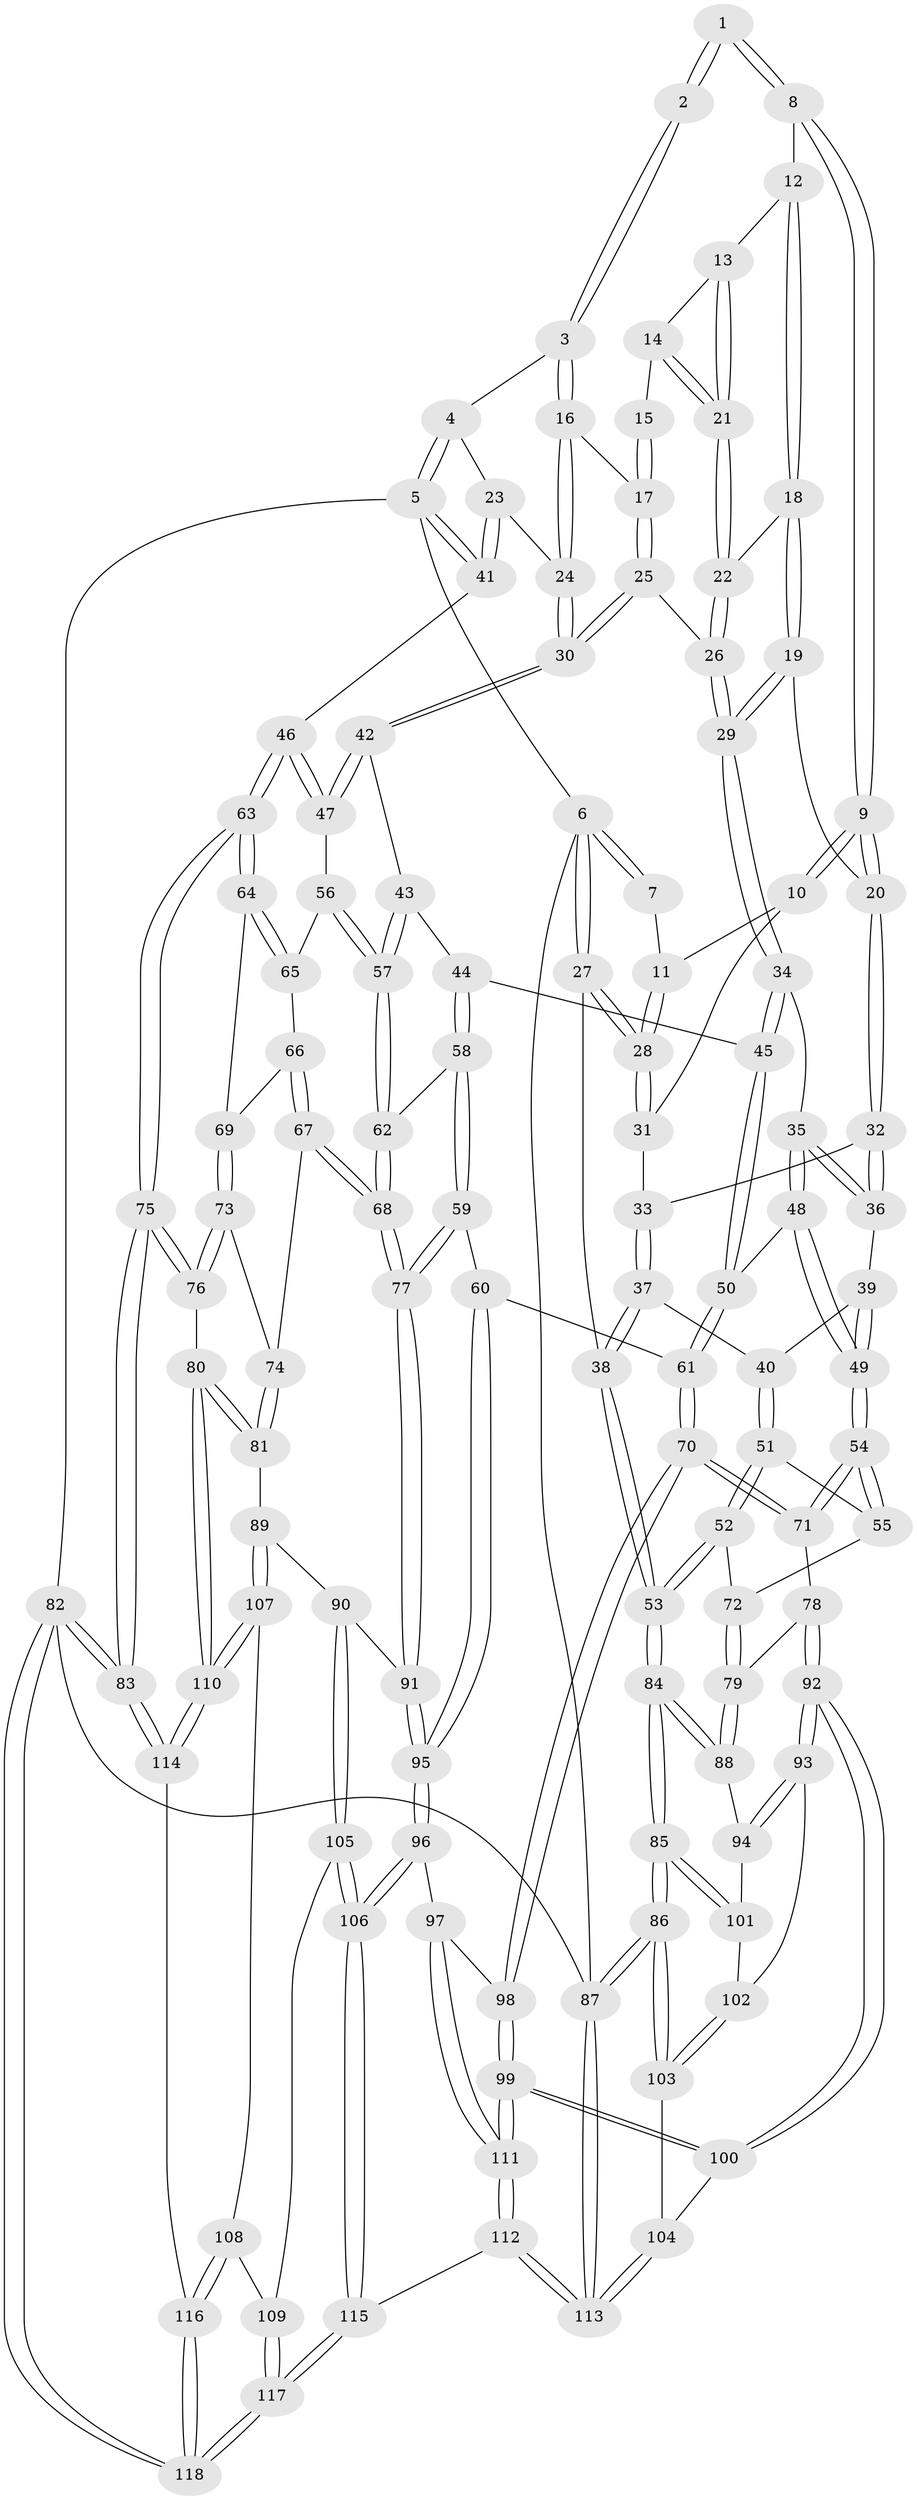 // coarse degree distribution, {4: 0.5138888888888888, 5: 0.3194444444444444, 6: 0.05555555555555555, 3: 0.09722222222222222, 2: 0.013888888888888888}
// Generated by graph-tools (version 1.1) at 2025/52/02/27/25 19:52:43]
// undirected, 118 vertices, 292 edges
graph export_dot {
graph [start="1"]
  node [color=gray90,style=filled];
  1 [pos="+0.3195775492248969+0"];
  2 [pos="+0.5979814489343747+0"];
  3 [pos="+0.6914592583630761+0"];
  4 [pos="+0.7283516189533856+0"];
  5 [pos="+1+0"];
  6 [pos="+0+0"];
  7 [pos="+0.2601158966822347+0"];
  8 [pos="+0.34416564654493376+0.020232849542922114"];
  9 [pos="+0.2641110862584072+0.15425295184860366"];
  10 [pos="+0.1822476956101419+0.0860558862817905"];
  11 [pos="+0.16975365056700054+0.051453112197427736"];
  12 [pos="+0.36533291915743604+0.043640131319711624"];
  13 [pos="+0.3738590373120303+0.044725077495013144"];
  14 [pos="+0.4918333266780087+0.054315449096601146"];
  15 [pos="+0.562109723917509+0"];
  16 [pos="+0.6864802250005044+0.0030341579308873"];
  17 [pos="+0.5610884383165412+0.11590839501038058"];
  18 [pos="+0.3958091635537573+0.09780525149665636"];
  19 [pos="+0.38022742726140746+0.19866880610610363"];
  20 [pos="+0.2829166591571529+0.20918601264505404"];
  21 [pos="+0.4846546180903113+0.08357359316127892"];
  22 [pos="+0.48427025788663913+0.08548802673377821"];
  23 [pos="+0.8826741671864273+0.21246096036718795"];
  24 [pos="+0.6949452193963663+0.22375553926224187"];
  25 [pos="+0.5268092181590627+0.23299290898660707"];
  26 [pos="+0.5246618550380684+0.23323536045368942"];
  27 [pos="+0+0.08721754704144528"];
  28 [pos="+0+0.08893399108769266"];
  29 [pos="+0.5068889286421643+0.24342910627149475"];
  30 [pos="+0.6773824303963131+0.2398354547090072"];
  31 [pos="+0.11856180007132769+0.15824606724141102"];
  32 [pos="+0.2727971355580328+0.22636294768391996"];
  33 [pos="+0.1448641203618696+0.25131705703984103"];
  34 [pos="+0.4849747050797897+0.3030358855209235"];
  35 [pos="+0.3799522848955756+0.36944250384292604"];
  36 [pos="+0.2863140533805156+0.3277004790475627"];
  37 [pos="+0.07835721700907171+0.30982418881712936"];
  38 [pos="+0+0.3655201016875016"];
  39 [pos="+0.27189329536378104+0.3461936058963737"];
  40 [pos="+0.18823103455808388+0.3817590972631577"];
  41 [pos="+1+0.2868002581065883"];
  42 [pos="+0.6922935959883121+0.3609825879729027"];
  43 [pos="+0.6876589320499944+0.3660324594808787"];
  44 [pos="+0.5652071529882855+0.46615142293656814"];
  45 [pos="+0.5305644727609811+0.4529843615895307"];
  46 [pos="+1+0.353248154824428"];
  47 [pos="+0.7834933532137176+0.4355769273853191"];
  48 [pos="+0.3865814475000625+0.5030702820077079"];
  49 [pos="+0.2911580476980213+0.5529901847323828"];
  50 [pos="+0.41420032341240837+0.5064976385683186"];
  51 [pos="+0.17842028151488884+0.49239380856493226"];
  52 [pos="+0+0.4690857882723028"];
  53 [pos="+0+0.4423404623963018"];
  54 [pos="+0.2806163370064323+0.5632492042315684"];
  55 [pos="+0.2277602015738792+0.534353339043141"];
  56 [pos="+0.7705832442590763+0.49385143620661537"];
  57 [pos="+0.6731522882330304+0.5469498236920568"];
  58 [pos="+0.6090633654924424+0.5597424251724071"];
  59 [pos="+0.5945090356429433+0.5818693234625925"];
  60 [pos="+0.547219230949614+0.6478670429634299"];
  61 [pos="+0.49141979653440415+0.615756629364193"];
  62 [pos="+0.6577051015904799+0.5604065331885459"];
  63 [pos="+1+0.3910049635994519"];
  64 [pos="+1+0.49287204021785413"];
  65 [pos="+0.7928571379271564+0.534593035160352"];
  66 [pos="+0.7947834829529292+0.5415143133114535"];
  67 [pos="+0.7833205343695246+0.6308925552719562"];
  68 [pos="+0.7558053334432369+0.662460932040325"];
  69 [pos="+0.9169631160307576+0.5814812460955354"];
  70 [pos="+0.312479881391233+0.6792080760541261"];
  71 [pos="+0.27949076653876537+0.623789963403812"];
  72 [pos="+0.08095393017963584+0.6073455836547552"];
  73 [pos="+0.9107035279160766+0.592536582206204"];
  74 [pos="+0.8785977514524389+0.6143702466536878"];
  75 [pos="+1+0.8326803359273618"];
  76 [pos="+0.9697686543048145+0.8087952194081478"];
  77 [pos="+0.7493307383193971+0.7455785240590979"];
  78 [pos="+0.16620405041923916+0.6736977572793684"];
  79 [pos="+0.11369901391689893+0.6669007553316689"];
  80 [pos="+0.9149812683722296+0.8154738481850364"];
  81 [pos="+0.8631220619724795+0.7941431531022761"];
  82 [pos="+1+1"];
  83 [pos="+1+0.8606934766177434"];
  84 [pos="+0+0.6105540390622215"];
  85 [pos="+0+0.7259028503608411"];
  86 [pos="+0+1"];
  87 [pos="+0+1"];
  88 [pos="+0.07998145081942823+0.6988505632916611"];
  89 [pos="+0.8090432837632673+0.7819325006635461"];
  90 [pos="+0.7611325925109523+0.7567695742978953"];
  91 [pos="+0.7493246431658216+0.7457004985648704"];
  92 [pos="+0.15408770362899307+0.8186837040587516"];
  93 [pos="+0.09820994065356187+0.7839082693740982"];
  94 [pos="+0.07328023487201336+0.7366821324766564"];
  95 [pos="+0.5546136715970545+0.7615950419155052"];
  96 [pos="+0.5152336368339732+0.810024422941839"];
  97 [pos="+0.500361343496507+0.8131927130442904"];
  98 [pos="+0.33644513437030493+0.7560815941127439"];
  99 [pos="+0.23779210586692195+0.8621715363911855"];
  100 [pos="+0.17165044237531088+0.8460478247611732"];
  101 [pos="+0.01446487682678352+0.7524158687643693"];
  102 [pos="+0.04576472275056408+0.804915224582055"];
  103 [pos="+0+1"];
  104 [pos="+0.10307395395196232+0.891909399274712"];
  105 [pos="+0.6780091276815216+0.9186989291641695"];
  106 [pos="+0.583637082074992+0.9057908623778699"];
  107 [pos="+0.7592543976453774+0.9134584602369319"];
  108 [pos="+0.7187832082186234+0.9358654814767654"];
  109 [pos="+0.6960445300583789+0.9340212085335057"];
  110 [pos="+0.8496591699353977+0.9740214665898941"];
  111 [pos="+0.3168500748163282+1"];
  112 [pos="+0.31188251829285324+1"];
  113 [pos="+0.2892751090080825+1"];
  114 [pos="+0.8467408255827322+1"];
  115 [pos="+0.5672488473101586+1"];
  116 [pos="+0.8345227008431447+1"];
  117 [pos="+0.6569870480553545+1"];
  118 [pos="+0.8427112632229748+1"];
  1 -- 2;
  1 -- 2;
  1 -- 8;
  1 -- 8;
  2 -- 3;
  2 -- 3;
  3 -- 4;
  3 -- 16;
  3 -- 16;
  4 -- 5;
  4 -- 5;
  4 -- 23;
  5 -- 6;
  5 -- 41;
  5 -- 41;
  5 -- 82;
  6 -- 7;
  6 -- 7;
  6 -- 27;
  6 -- 27;
  6 -- 87;
  7 -- 11;
  8 -- 9;
  8 -- 9;
  8 -- 12;
  9 -- 10;
  9 -- 10;
  9 -- 20;
  9 -- 20;
  10 -- 11;
  10 -- 31;
  11 -- 28;
  11 -- 28;
  12 -- 13;
  12 -- 18;
  12 -- 18;
  13 -- 14;
  13 -- 21;
  13 -- 21;
  14 -- 15;
  14 -- 21;
  14 -- 21;
  15 -- 17;
  15 -- 17;
  16 -- 17;
  16 -- 24;
  16 -- 24;
  17 -- 25;
  17 -- 25;
  18 -- 19;
  18 -- 19;
  18 -- 22;
  19 -- 20;
  19 -- 29;
  19 -- 29;
  20 -- 32;
  20 -- 32;
  21 -- 22;
  21 -- 22;
  22 -- 26;
  22 -- 26;
  23 -- 24;
  23 -- 41;
  23 -- 41;
  24 -- 30;
  24 -- 30;
  25 -- 26;
  25 -- 30;
  25 -- 30;
  26 -- 29;
  26 -- 29;
  27 -- 28;
  27 -- 28;
  27 -- 38;
  28 -- 31;
  28 -- 31;
  29 -- 34;
  29 -- 34;
  30 -- 42;
  30 -- 42;
  31 -- 33;
  32 -- 33;
  32 -- 36;
  32 -- 36;
  33 -- 37;
  33 -- 37;
  34 -- 35;
  34 -- 45;
  34 -- 45;
  35 -- 36;
  35 -- 36;
  35 -- 48;
  35 -- 48;
  36 -- 39;
  37 -- 38;
  37 -- 38;
  37 -- 40;
  38 -- 53;
  38 -- 53;
  39 -- 40;
  39 -- 49;
  39 -- 49;
  40 -- 51;
  40 -- 51;
  41 -- 46;
  42 -- 43;
  42 -- 47;
  42 -- 47;
  43 -- 44;
  43 -- 57;
  43 -- 57;
  44 -- 45;
  44 -- 58;
  44 -- 58;
  45 -- 50;
  45 -- 50;
  46 -- 47;
  46 -- 47;
  46 -- 63;
  46 -- 63;
  47 -- 56;
  48 -- 49;
  48 -- 49;
  48 -- 50;
  49 -- 54;
  49 -- 54;
  50 -- 61;
  50 -- 61;
  51 -- 52;
  51 -- 52;
  51 -- 55;
  52 -- 53;
  52 -- 53;
  52 -- 72;
  53 -- 84;
  53 -- 84;
  54 -- 55;
  54 -- 55;
  54 -- 71;
  54 -- 71;
  55 -- 72;
  56 -- 57;
  56 -- 57;
  56 -- 65;
  57 -- 62;
  57 -- 62;
  58 -- 59;
  58 -- 59;
  58 -- 62;
  59 -- 60;
  59 -- 77;
  59 -- 77;
  60 -- 61;
  60 -- 95;
  60 -- 95;
  61 -- 70;
  61 -- 70;
  62 -- 68;
  62 -- 68;
  63 -- 64;
  63 -- 64;
  63 -- 75;
  63 -- 75;
  64 -- 65;
  64 -- 65;
  64 -- 69;
  65 -- 66;
  66 -- 67;
  66 -- 67;
  66 -- 69;
  67 -- 68;
  67 -- 68;
  67 -- 74;
  68 -- 77;
  68 -- 77;
  69 -- 73;
  69 -- 73;
  70 -- 71;
  70 -- 71;
  70 -- 98;
  70 -- 98;
  71 -- 78;
  72 -- 79;
  72 -- 79;
  73 -- 74;
  73 -- 76;
  73 -- 76;
  74 -- 81;
  74 -- 81;
  75 -- 76;
  75 -- 76;
  75 -- 83;
  75 -- 83;
  76 -- 80;
  77 -- 91;
  77 -- 91;
  78 -- 79;
  78 -- 92;
  78 -- 92;
  79 -- 88;
  79 -- 88;
  80 -- 81;
  80 -- 81;
  80 -- 110;
  80 -- 110;
  81 -- 89;
  82 -- 83;
  82 -- 83;
  82 -- 118;
  82 -- 118;
  82 -- 87;
  83 -- 114;
  83 -- 114;
  84 -- 85;
  84 -- 85;
  84 -- 88;
  84 -- 88;
  85 -- 86;
  85 -- 86;
  85 -- 101;
  85 -- 101;
  86 -- 87;
  86 -- 87;
  86 -- 103;
  86 -- 103;
  87 -- 113;
  87 -- 113;
  88 -- 94;
  89 -- 90;
  89 -- 107;
  89 -- 107;
  90 -- 91;
  90 -- 105;
  90 -- 105;
  91 -- 95;
  91 -- 95;
  92 -- 93;
  92 -- 93;
  92 -- 100;
  92 -- 100;
  93 -- 94;
  93 -- 94;
  93 -- 102;
  94 -- 101;
  95 -- 96;
  95 -- 96;
  96 -- 97;
  96 -- 106;
  96 -- 106;
  97 -- 98;
  97 -- 111;
  97 -- 111;
  98 -- 99;
  98 -- 99;
  99 -- 100;
  99 -- 100;
  99 -- 111;
  99 -- 111;
  100 -- 104;
  101 -- 102;
  102 -- 103;
  102 -- 103;
  103 -- 104;
  104 -- 113;
  104 -- 113;
  105 -- 106;
  105 -- 106;
  105 -- 109;
  106 -- 115;
  106 -- 115;
  107 -- 108;
  107 -- 110;
  107 -- 110;
  108 -- 109;
  108 -- 116;
  108 -- 116;
  109 -- 117;
  109 -- 117;
  110 -- 114;
  110 -- 114;
  111 -- 112;
  111 -- 112;
  112 -- 113;
  112 -- 113;
  112 -- 115;
  114 -- 116;
  115 -- 117;
  115 -- 117;
  116 -- 118;
  116 -- 118;
  117 -- 118;
  117 -- 118;
}
